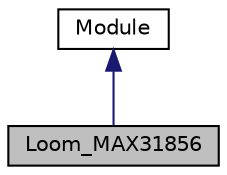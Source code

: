 digraph "Loom_MAX31856"
{
 // LATEX_PDF_SIZE
  edge [fontname="Helvetica",fontsize="10",labelfontname="Helvetica",labelfontsize="10"];
  node [fontname="Helvetica",fontsize="10",shape=record];
  Node1 [label="Loom_MAX31856",height=0.2,width=0.4,color="black", fillcolor="grey75", style="filled", fontcolor="black",tooltip="Class for managing the MAX31865 NOT TO BE CONFUSED WITH THE MAX31865."];
  Node2 -> Node1 [dir="back",color="midnightblue",fontsize="10",style="solid",fontname="Helvetica"];
  Node2 [label="Module",height=0.2,width=0.4,color="black", fillcolor="white", style="filled",URL="$class_module.html",tooltip="General overarching interface to provide basic unified functionality."];
}
